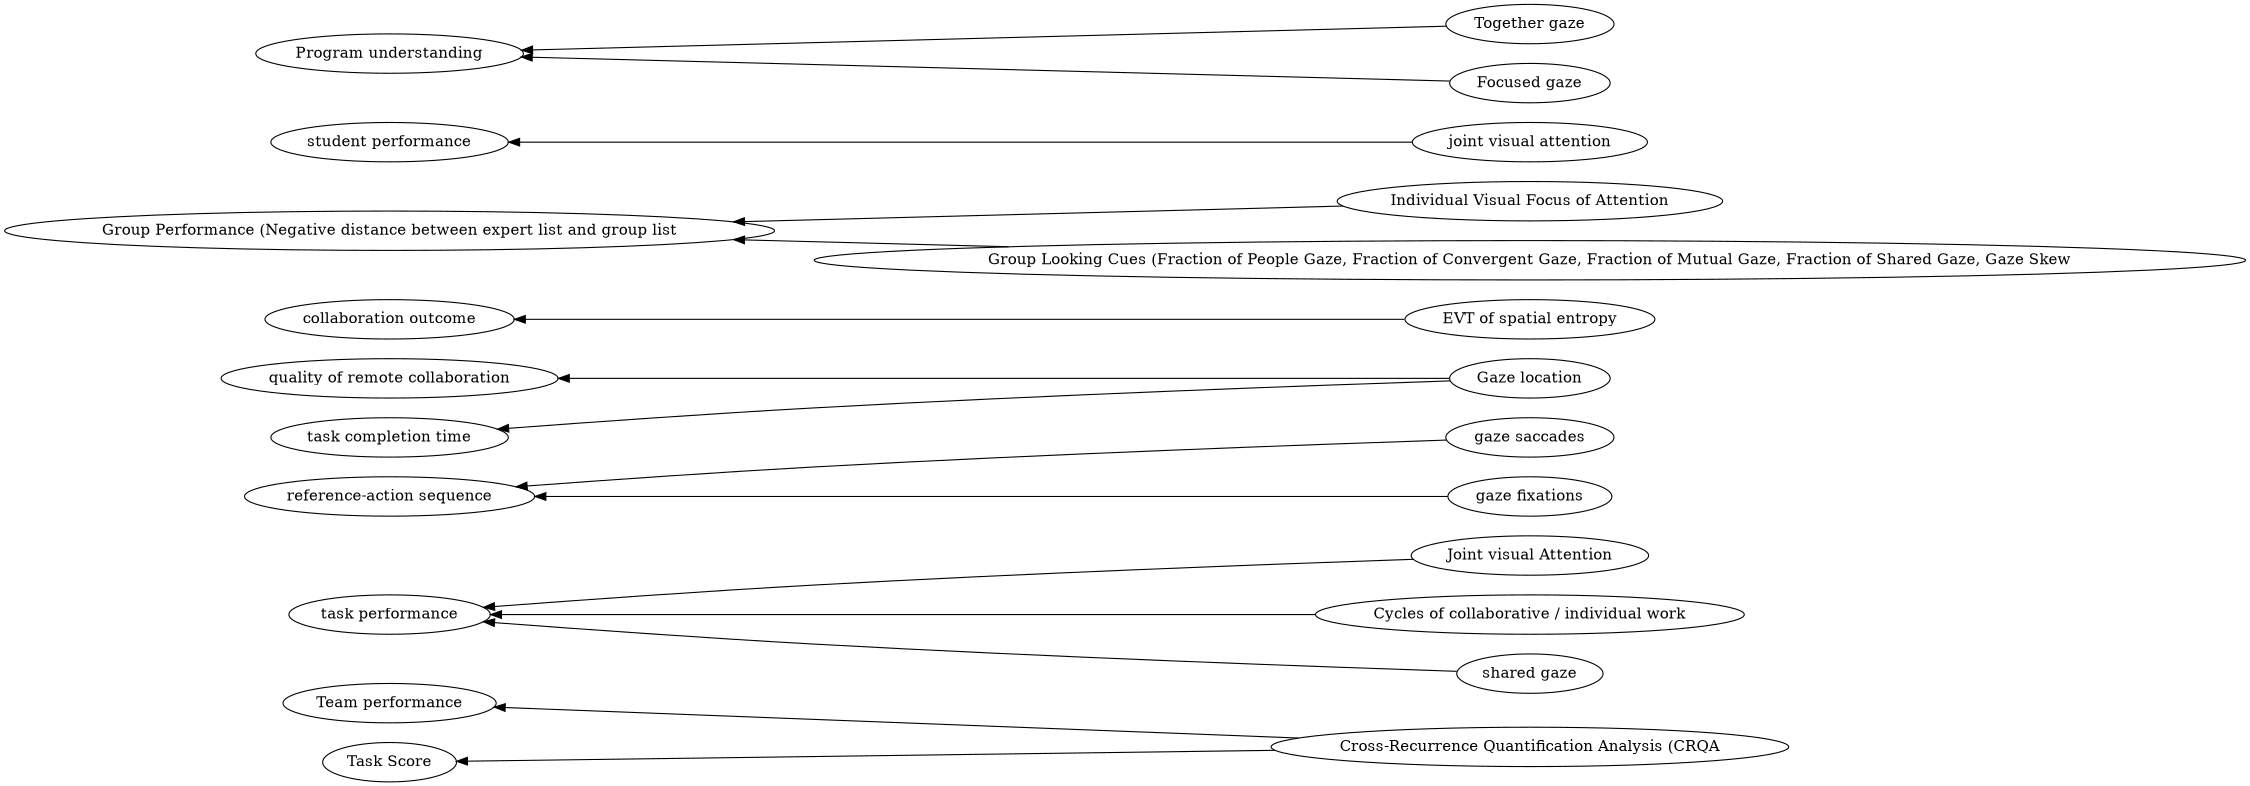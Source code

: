 digraph Test {
	rankdir=RL
	size="15,15"
	overlap=false
	splines=true
	{rank=same; "Cross-Recurrence Quantification Analysis (CRQA" "Joint visual Attention" "gaze saccades" "Gaze location" "EVT of spatial entropy" "Individual Visual Focus of Attention" "gaze fixations" "Cycles of collaborative / individual work" "joint visual attention" "Together gaze" "shared gaze" "Focused gaze" "Group Looking Cues (Fraction of People Gaze, Fraction of Convergent Gaze, Fraction of Mutual Gaze, Fraction of Shared Gaze, Gaze Skew";}
	{rank=same; "student performance" "reference-action sequence" "quality of remote collaboration" "task performance" "Team performance" "task completion time" "Task Score" "Group Performance (Negative distance between expert list and group list" "collaboration outcome" "Program understanding";}
	"Focused gaze" [href="https://scholar.google.com/scholar?hl=en&q=Understanding%20collaborative%20program%20comprehension:%20Interlacing%20gaze%20and%20dialogues"]
	"Focused gaze" -> "Program understanding"
	"Together gaze" [href="https://scholar.google.com/scholar?hl=en&q=Understanding%20collaborative%20program%20comprehension:%20Interlacing%20gaze%20and%20dialogues"]
	"Together gaze" -> "Program understanding"
	"Individual Visual Focus of Attention" [href="https://scholar.google.com/scholar?hl=en&q=Linking%20Speaking%20and%20Looking%20Behavior%20Patterns%20with%20Group%20Composition,%20Perception,%20and%20Performance"]
	"Individual Visual Focus of Attention" -> "Group Performance (Negative distance between expert list and group list"
	"Group Looking Cues (Fraction of People Gaze, Fraction of Convergent Gaze, Fraction of Mutual Gaze, Fraction of Shared Gaze, Gaze Skew" [href="https://scholar.google.com/scholar?hl=en&q=Linking%20Speaking%20and%20Looking%20Behavior%20Patterns%20with%20Group%20Composition,%20Perception,%20and%20Performance"]
	"Group Looking Cues (Fraction of People Gaze, Fraction of Convergent Gaze, Fraction of Mutual Gaze, Fraction of Shared Gaze, Gaze Skew" -> "Group Performance (Negative distance between expert list and group list"
	"gaze fixations" [href="https://scholar.google.com/scholar?hl=en&q=A%20Network%20Analytic%20Approach%20to%20Gaze%20Coordination%20during%20a%20Collaborative%20Task"]
	"gaze fixations" -> "reference-action sequence"
	"gaze saccades" [href="https://scholar.google.com/scholar?hl=en&q=A%20Network%20Analytic%20Approach%20to%20Gaze%20Coordination%20during%20a%20Collaborative%20Task"]
	"gaze saccades" -> "reference-action sequence"
	"Cycles of collaborative / individual work" [href="https://scholar.google.com/scholar?hl=en&q=Leveraging%20Mobile%20Eye-Trackers%20to%20Capture%20Joint%20Visual%20Attention%20in%20Co-Located%20Collaborative%20Learning"]
	"Cycles of collaborative / individual work" -> "task performance"
	"Gaze location" [href="https://scholar.google.com/scholar?hl=en&q=Can%20Eye%20Help%20You?:%20Effects%20of%20Visualizing%20Eye%20Fixations%20on%20Remote%20Collaboration%20Scenarios%20for%20Physical%20Tasks"]
	"Gaze location" -> "quality of remote collaboration"
	"Gaze location" [href="https://scholar.google.com/scholar?hl=en&q=Can%20Eye%20Help%20You?:%20Effects%20of%20Visualizing%20Eye%20Fixations%20on%20Remote%20Collaboration%20Scenarios%20for%20Physical%20Tasks"]
	"Gaze location" -> "task completion time"
	"Joint visual Attention" [href="https://scholar.google.com/scholar?hl=en&q=Using%20Mobile%20Eye-Trackers%20to%20Unpack%20the%20Perceptual%20Benefits%20of%20a%20Tangible%20User%20Interface%20for%20Collaborative%20Learning"]
	"Joint visual Attention" -> "task performance"
	"Cross-Recurrence Quantification Analysis (CRQA" [href="https://scholar.google.com/scholar?hl=en&q=Dynamics%20of%20Visual%20Attention%20in%20Multiparty%20Collaborative%20Problem%20Solving%20using%20Multidimensional%20Recurrence%20Quantification%20Analysis"]
	"Cross-Recurrence Quantification Analysis (CRQA" -> "Task Score"
	"Cross-Recurrence Quantification Analysis (CRQA" [href="https://scholar.google.com/scholar?hl=en&q=Dynamics%20of%20Visual%20Attention%20in%20Multiparty%20Collaborative%20Problem%20Solving%20using%20Multidimensional%20Recurrence%20Quantification%20Analysis"]
	"Cross-Recurrence Quantification Analysis (CRQA" -> "Team performance"
	"EVT of spatial entropy" [href="https://scholar.google.com/scholar?hl=en&q=An%20Alternate%20Statistical%20Lens%20to%20Look%20at%20Collaboration%20Data:%20Extreme%20Value%20Theory"]
	"EVT of spatial entropy" -> "collaboration outcome"
	"joint visual attention" [href="https://scholar.google.com/scholar?hl=en&q=3D%20Tangibles%20Facilitate%20Joint%20Visual%20Attention%20in%20Dyads"]
	"joint visual attention" -> "student performance"
	"shared gaze" [href="https://scholar.google.com/scholar?hl=en&q=Effects%20of%20Shared%20Gaze%20on%20Audio-%20Versus%20Text-Based%20Remote%20Collaborations"]
	"shared gaze" -> "task performance"
}

